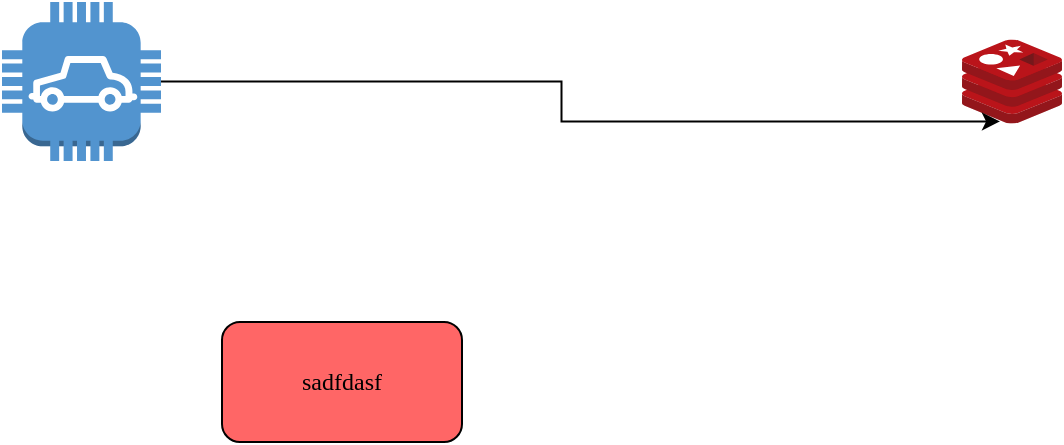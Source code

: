 <mxfile version="14.2.4" type="github">
  <diagram id="pVTCa1BIH0b3UCSJIGEL" name="第 1 页">
    <mxGraphModel dx="1426" dy="695" grid="1" gridSize="10" guides="1" tooltips="1" connect="1" arrows="1" fold="1" page="1" pageScale="1" pageWidth="8027" pageHeight="11069" math="0" shadow="0">
      <root>
        <mxCell id="0" />
        <mxCell id="1" parent="0" />
        <mxCell id="14GrKDrWi3XKKP4m5JoY-5" value="" style="aspect=fixed;html=1;points=[];align=center;image;fontSize=12;image=img/lib/mscae/Cache_Redis_Product.svg;" parent="1" vertex="1">
          <mxGeometry x="760" y="338.75" width="50" height="42" as="geometry" />
        </mxCell>
        <mxCell id="fVSXMYiCShdUmvyLYXnp-1" style="edgeStyle=orthogonalEdgeStyle;rounded=0;orthogonalLoop=1;jettySize=auto;html=1;entryX=0.38;entryY=0.976;entryDx=0;entryDy=0;entryPerimeter=0;" edge="1" parent="1" source="14GrKDrWi3XKKP4m5JoY-6" target="14GrKDrWi3XKKP4m5JoY-5">
          <mxGeometry relative="1" as="geometry" />
        </mxCell>
        <mxCell id="14GrKDrWi3XKKP4m5JoY-6" value="" style="outlineConnect=0;dashed=0;verticalLabelPosition=bottom;verticalAlign=top;align=center;html=1;shape=mxgraph.aws3.car;fillColor=#5294CF;gradientColor=none;" parent="1" vertex="1">
          <mxGeometry x="280" y="320" width="79.5" height="79.5" as="geometry" />
        </mxCell>
        <mxCell id="fVSXMYiCShdUmvyLYXnp-3" value="&lt;font face=&quot;Comic Sans MS&quot;&gt;sadfdasf&lt;/font&gt;" style="rounded=1;whiteSpace=wrap;html=1;fillColor=#FF6666;" vertex="1" parent="1">
          <mxGeometry x="390" y="480" width="120" height="60" as="geometry" />
        </mxCell>
      </root>
    </mxGraphModel>
  </diagram>
</mxfile>
